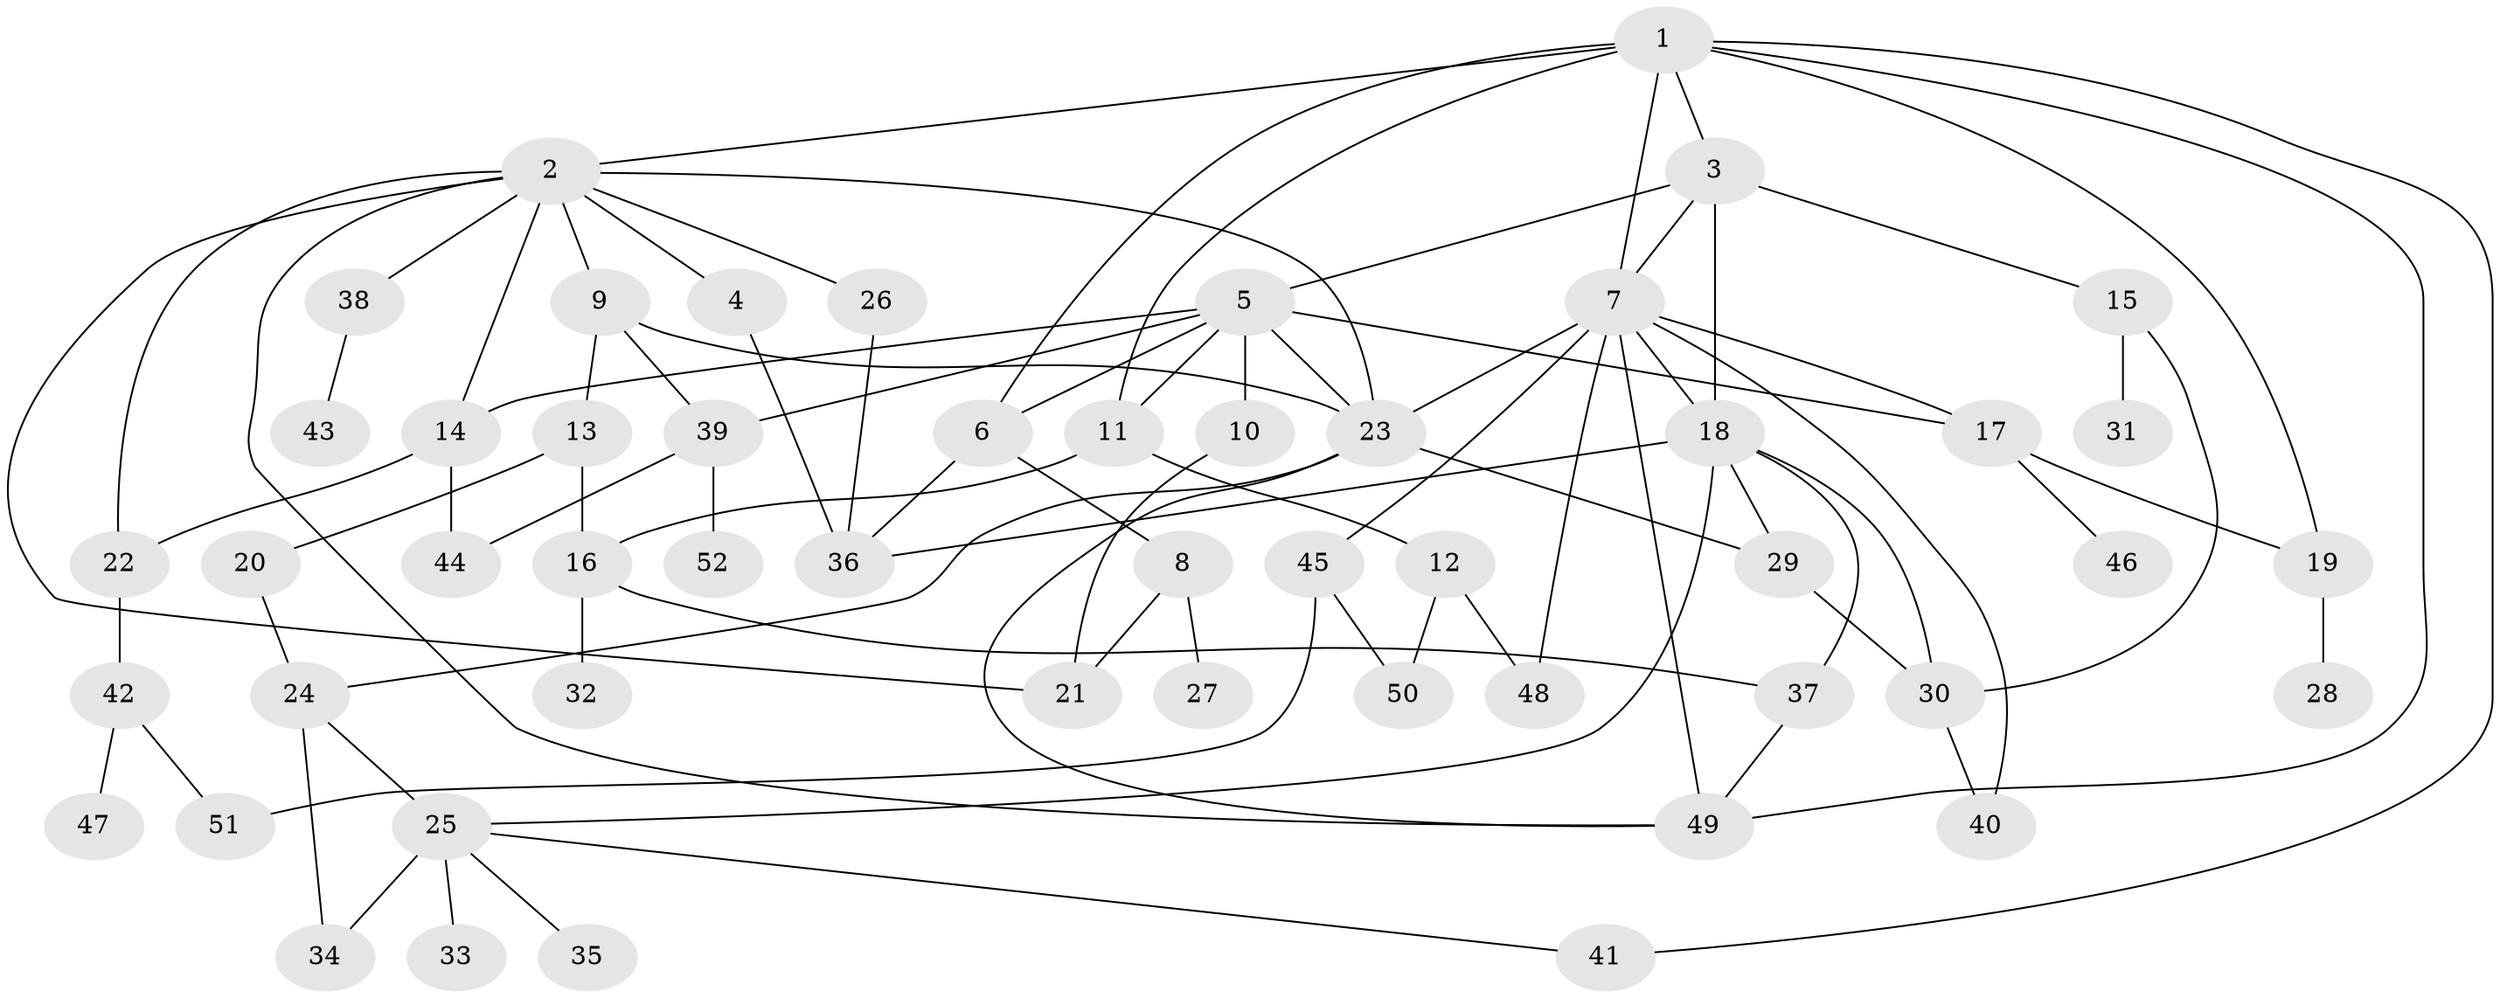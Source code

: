 // original degree distribution, {8: 0.023255813953488372, 3: 0.20930232558139536, 4: 0.1511627906976744, 6: 0.05813953488372093, 5: 0.06976744186046512, 2: 0.3023255813953488, 1: 0.18604651162790697}
// Generated by graph-tools (version 1.1) at 2025/49/03/04/25 22:49:12]
// undirected, 52 vertices, 86 edges
graph export_dot {
  node [color=gray90,style=filled];
  1;
  2;
  3;
  4;
  5;
  6;
  7;
  8;
  9;
  10;
  11;
  12;
  13;
  14;
  15;
  16;
  17;
  18;
  19;
  20;
  21;
  22;
  23;
  24;
  25;
  26;
  27;
  28;
  29;
  30;
  31;
  32;
  33;
  34;
  35;
  36;
  37;
  38;
  39;
  40;
  41;
  42;
  43;
  44;
  45;
  46;
  47;
  48;
  49;
  50;
  51;
  52;
  1 -- 2 [weight=1.0];
  1 -- 3 [weight=1.0];
  1 -- 6 [weight=1.0];
  1 -- 7 [weight=1.0];
  1 -- 11 [weight=1.0];
  1 -- 19 [weight=1.0];
  1 -- 41 [weight=1.0];
  1 -- 49 [weight=1.0];
  2 -- 4 [weight=1.0];
  2 -- 9 [weight=1.0];
  2 -- 14 [weight=1.0];
  2 -- 21 [weight=1.0];
  2 -- 22 [weight=1.0];
  2 -- 23 [weight=1.0];
  2 -- 26 [weight=1.0];
  2 -- 38 [weight=1.0];
  2 -- 49 [weight=1.0];
  3 -- 5 [weight=1.0];
  3 -- 7 [weight=1.0];
  3 -- 15 [weight=1.0];
  3 -- 18 [weight=1.0];
  4 -- 36 [weight=1.0];
  5 -- 6 [weight=1.0];
  5 -- 10 [weight=1.0];
  5 -- 11 [weight=1.0];
  5 -- 14 [weight=1.0];
  5 -- 17 [weight=1.0];
  5 -- 23 [weight=2.0];
  5 -- 39 [weight=1.0];
  6 -- 8 [weight=1.0];
  6 -- 36 [weight=2.0];
  7 -- 17 [weight=1.0];
  7 -- 18 [weight=1.0];
  7 -- 23 [weight=1.0];
  7 -- 40 [weight=1.0];
  7 -- 45 [weight=1.0];
  7 -- 48 [weight=1.0];
  7 -- 49 [weight=1.0];
  8 -- 21 [weight=1.0];
  8 -- 27 [weight=1.0];
  9 -- 13 [weight=1.0];
  9 -- 23 [weight=1.0];
  9 -- 39 [weight=1.0];
  10 -- 21 [weight=1.0];
  11 -- 12 [weight=1.0];
  11 -- 16 [weight=1.0];
  12 -- 48 [weight=1.0];
  12 -- 50 [weight=1.0];
  13 -- 16 [weight=1.0];
  13 -- 20 [weight=1.0];
  14 -- 22 [weight=1.0];
  14 -- 44 [weight=1.0];
  15 -- 30 [weight=1.0];
  15 -- 31 [weight=1.0];
  16 -- 32 [weight=1.0];
  16 -- 37 [weight=1.0];
  17 -- 19 [weight=1.0];
  17 -- 46 [weight=1.0];
  18 -- 25 [weight=1.0];
  18 -- 29 [weight=1.0];
  18 -- 30 [weight=1.0];
  18 -- 36 [weight=1.0];
  18 -- 37 [weight=1.0];
  19 -- 28 [weight=1.0];
  20 -- 24 [weight=1.0];
  22 -- 42 [weight=1.0];
  23 -- 24 [weight=1.0];
  23 -- 29 [weight=1.0];
  23 -- 49 [weight=1.0];
  24 -- 25 [weight=2.0];
  24 -- 34 [weight=1.0];
  25 -- 33 [weight=1.0];
  25 -- 34 [weight=2.0];
  25 -- 35 [weight=1.0];
  25 -- 41 [weight=1.0];
  26 -- 36 [weight=1.0];
  29 -- 30 [weight=1.0];
  30 -- 40 [weight=1.0];
  37 -- 49 [weight=1.0];
  38 -- 43 [weight=1.0];
  39 -- 44 [weight=1.0];
  39 -- 52 [weight=1.0];
  42 -- 47 [weight=1.0];
  42 -- 51 [weight=1.0];
  45 -- 50 [weight=1.0];
  45 -- 51 [weight=1.0];
}
